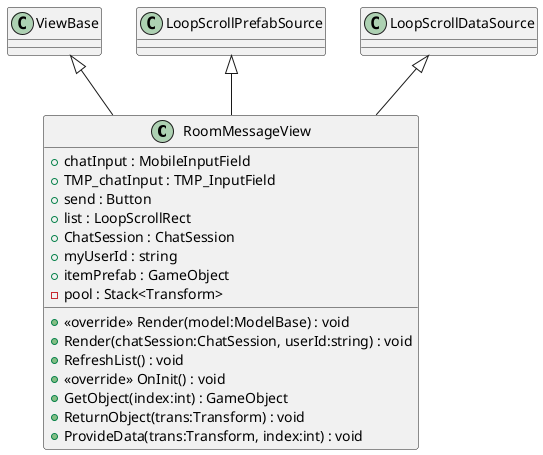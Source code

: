 @startuml
class RoomMessageView {
    + chatInput : MobileInputField
    + TMP_chatInput : TMP_InputField
    + send : Button
    + list : LoopScrollRect
    + ChatSession : ChatSession
    + myUserId : string
    + <<override>> Render(model:ModelBase) : void
    + Render(chatSession:ChatSession, userId:string) : void
    + RefreshList() : void
    + <<override>> OnInit() : void
    + itemPrefab : GameObject
    - pool : Stack<Transform>
    + GetObject(index:int) : GameObject
    + ReturnObject(trans:Transform) : void
    + ProvideData(trans:Transform, index:int) : void
}
ViewBase <|-- RoomMessageView
LoopScrollPrefabSource <|-- RoomMessageView
LoopScrollDataSource <|-- RoomMessageView
@enduml
